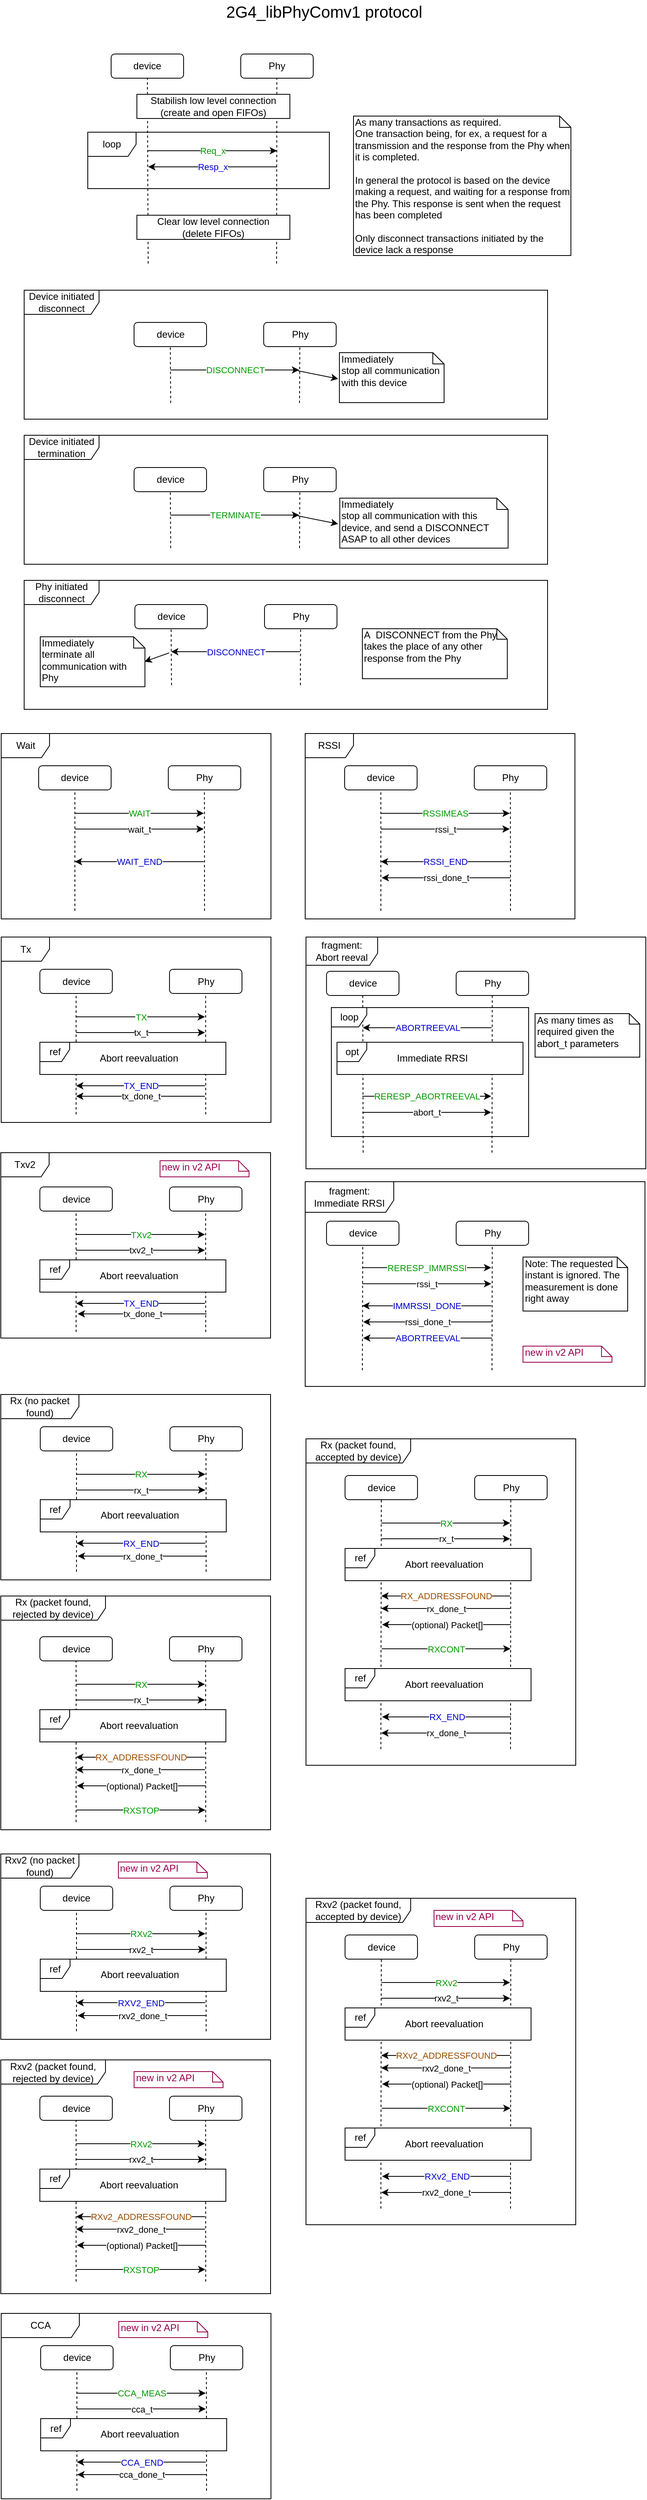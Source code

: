 <mxfile version="20.8.16" type="device"><diagram id="mqJIxq13yJorHDchoY1_" name="Page-1"><mxGraphModel dx="1430" dy="861" grid="1" gridSize="10" guides="1" tooltips="1" connect="1" arrows="1" fold="1" page="1" pageScale="1" pageWidth="850" pageHeight="1100" math="0" shadow="0"><root><mxCell id="0"/><mxCell id="1" parent="0"/><mxCell id="dr4Q5oIslBrHxq2r1_mw-86" value="" style="endArrow=none;dashed=1;html=1;entryX=0.5;entryY=1;entryDx=0;entryDy=0;" parent="1" target="dr4Q5oIslBrHxq2r1_mw-84" edge="1"><mxGeometry width="50" height="50" relative="1" as="geometry"><mxPoint x="114.5" y="1422.5" as="sourcePoint"/><mxPoint x="95.5" y="1392.5" as="targetPoint"/></mxGeometry></mxCell><mxCell id="dr4Q5oIslBrHxq2r1_mw-87" value="" style="endArrow=none;dashed=1;html=1;entryX=0.5;entryY=1;entryDx=0;entryDy=0;" parent="1" edge="1"><mxGeometry width="50" height="50" relative="1" as="geometry"><mxPoint x="275.5" y="1422.5" as="sourcePoint"/><mxPoint x="275.333" y="1272.5" as="targetPoint"/></mxGeometry></mxCell><mxCell id="dr4Q5oIslBrHxq2r1_mw-95" value="" style="rounded=0;whiteSpace=wrap;html=1;fillColor=#FFFFFF;fontColor=#000000;" parent="1" vertex="1"><mxGeometry x="69.5" y="1333" width="231" height="40" as="geometry"/></mxCell><mxCell id="dr4Q5oIslBrHxq2r1_mw-1" value="device" style="rounded=1;whiteSpace=wrap;html=1;" parent="1" vertex="1"><mxGeometry x="158" y="107" width="90" height="30" as="geometry"/></mxCell><mxCell id="dr4Q5oIslBrHxq2r1_mw-2" value="Phy" style="rounded=1;whiteSpace=wrap;html=1;" parent="1" vertex="1"><mxGeometry x="319" y="107" width="90" height="30" as="geometry"/></mxCell><mxCell id="dr4Q5oIslBrHxq2r1_mw-3" value="" style="endArrow=none;dashed=1;html=1;entryX=0.5;entryY=1;entryDx=0;entryDy=0;" parent="1" target="dr4Q5oIslBrHxq2r1_mw-1" edge="1"><mxGeometry width="50" height="50" relative="1" as="geometry"><mxPoint x="204" y="367" as="sourcePoint"/><mxPoint x="184" y="257" as="targetPoint"/></mxGeometry></mxCell><mxCell id="dr4Q5oIslBrHxq2r1_mw-4" value="" style="endArrow=none;dashed=1;html=1;entryX=0.5;entryY=1;entryDx=0;entryDy=0;" parent="1" edge="1"><mxGeometry width="50" height="50" relative="1" as="geometry"><mxPoint x="363.5" y="367" as="sourcePoint"/><mxPoint x="363.833" y="137" as="targetPoint"/></mxGeometry></mxCell><mxCell id="dr4Q5oIslBrHxq2r1_mw-5" value="Stabilish low level connection (create and open FIFOs)" style="rounded=0;whiteSpace=wrap;html=1;" parent="1" vertex="1"><mxGeometry x="190" y="157" width="190" height="30" as="geometry"/></mxCell><mxCell id="dr4Q5oIslBrHxq2r1_mw-6" value="Clear low level connection&lt;br&gt;(delete FIFOs)&lt;br&gt;" style="rounded=0;whiteSpace=wrap;html=1;" parent="1" vertex="1"><mxGeometry x="190" y="307" width="190" height="30" as="geometry"/></mxCell><mxCell id="dr4Q5oIslBrHxq2r1_mw-7" value="loop" style="shape=umlFrame;whiteSpace=wrap;html=1;" parent="1" vertex="1"><mxGeometry x="129" y="204" width="300" height="70" as="geometry"/></mxCell><mxCell id="dr4Q5oIslBrHxq2r1_mw-9" value="Req_x" style="endArrow=classic;html=1;fontColor=#009900;" parent="1" edge="1"><mxGeometry width="50" height="50" relative="1" as="geometry"><mxPoint x="204" y="227" as="sourcePoint"/><mxPoint x="364" y="227" as="targetPoint"/><Array as="points"><mxPoint x="294" y="227"/></Array></mxGeometry></mxCell><mxCell id="dr4Q5oIslBrHxq2r1_mw-10" value="Resp_x" style="endArrow=classic;html=1;fontColor=#0000CC;" parent="1" edge="1"><mxGeometry width="50" height="50" relative="1" as="geometry"><mxPoint x="364" y="247" as="sourcePoint"/><mxPoint x="204" y="247" as="targetPoint"/></mxGeometry></mxCell><mxCell id="dr4Q5oIslBrHxq2r1_mw-11" value="As many transactions as required. &lt;br&gt;One transaction being, for ex, a request for a transmission and the response from the Phy when it is completed.&lt;br&gt;&lt;br&gt;In general the protocol is based on the device making a request, and waiting for a response from the Phy. This response is sent when the request has been completed&lt;br&gt;&lt;br&gt;Only disconnect transactions initiated by the device lack a response&lt;br&gt;" style="shape=note;whiteSpace=wrap;html=1;size=14;verticalAlign=top;align=left;spacingTop=-6;fontColor=#000000;" parent="1" vertex="1"><mxGeometry x="459" y="184" width="270" height="173" as="geometry"/></mxCell><mxCell id="dr4Q5oIslBrHxq2r1_mw-15" value="device" style="rounded=1;whiteSpace=wrap;html=1;" parent="1" vertex="1"><mxGeometry x="448" y="990" width="90" height="30" as="geometry"/></mxCell><mxCell id="dr4Q5oIslBrHxq2r1_mw-16" value="Phy" style="rounded=1;whiteSpace=wrap;html=1;" parent="1" vertex="1"><mxGeometry x="609" y="990" width="90" height="30" as="geometry"/></mxCell><mxCell id="dr4Q5oIslBrHxq2r1_mw-17" value="" style="endArrow=none;dashed=1;html=1;entryX=0.5;entryY=1;entryDx=0;entryDy=0;" parent="1" target="dr4Q5oIslBrHxq2r1_mw-15" edge="1"><mxGeometry width="50" height="50" relative="1" as="geometry"><mxPoint x="493" y="1170" as="sourcePoint"/><mxPoint x="474" y="1140" as="targetPoint"/></mxGeometry></mxCell><mxCell id="dr4Q5oIslBrHxq2r1_mw-18" value="" style="endArrow=none;dashed=1;html=1;entryX=0.5;entryY=1;entryDx=0;entryDy=0;" parent="1" edge="1"><mxGeometry width="50" height="50" relative="1" as="geometry"><mxPoint x="654" y="1170" as="sourcePoint"/><mxPoint x="653.833" y="1020" as="targetPoint"/></mxGeometry></mxCell><mxCell id="dr4Q5oIslBrHxq2r1_mw-22" value="RSSIMEAS" style="endArrow=classic;html=1;fontColor=#009900;" parent="1" edge="1"><mxGeometry width="50" height="50" relative="1" as="geometry"><mxPoint x="493" y="1049" as="sourcePoint"/><mxPoint x="653" y="1049" as="targetPoint"/></mxGeometry></mxCell><mxCell id="dr4Q5oIslBrHxq2r1_mw-23" value="RSSI_END" style="endArrow=classic;html=1;fontColor=#0000CC;" parent="1" edge="1"><mxGeometry width="50" height="50" relative="1" as="geometry"><mxPoint x="653" y="1109" as="sourcePoint"/><mxPoint x="493" y="1109" as="targetPoint"/></mxGeometry></mxCell><mxCell id="dr4Q5oIslBrHxq2r1_mw-24" value="rssi_t" style="endArrow=classic;html=1;fontColor=#000000;" parent="1" edge="1"><mxGeometry width="50" height="50" relative="1" as="geometry"><mxPoint x="493" y="1068.5" as="sourcePoint"/><mxPoint x="653" y="1068.5" as="targetPoint"/></mxGeometry></mxCell><mxCell id="dr4Q5oIslBrHxq2r1_mw-25" value="rssi_done_t" style="endArrow=classic;html=1;fontColor=#000000;" parent="1" edge="1"><mxGeometry width="50" height="50" relative="1" as="geometry"><mxPoint x="654" y="1129" as="sourcePoint"/><mxPoint x="494" y="1129" as="targetPoint"/></mxGeometry></mxCell><mxCell id="dr4Q5oIslBrHxq2r1_mw-27" value="RSSI" style="shape=umlFrame;whiteSpace=wrap;html=1;" parent="1" vertex="1"><mxGeometry x="399" y="950" width="335" height="230" as="geometry"/></mxCell><mxCell id="dr4Q5oIslBrHxq2r1_mw-28" value="device" style="rounded=1;whiteSpace=wrap;html=1;" parent="1" vertex="1"><mxGeometry x="68" y="990" width="90" height="30" as="geometry"/></mxCell><mxCell id="dr4Q5oIslBrHxq2r1_mw-29" value="Phy" style="rounded=1;whiteSpace=wrap;html=1;" parent="1" vertex="1"><mxGeometry x="229" y="990" width="90" height="30" as="geometry"/></mxCell><mxCell id="dr4Q5oIslBrHxq2r1_mw-30" value="" style="endArrow=none;dashed=1;html=1;entryX=0.5;entryY=1;entryDx=0;entryDy=0;" parent="1" target="dr4Q5oIslBrHxq2r1_mw-28" edge="1"><mxGeometry width="50" height="50" relative="1" as="geometry"><mxPoint x="113" y="1170" as="sourcePoint"/><mxPoint x="94" y="1140" as="targetPoint"/></mxGeometry></mxCell><mxCell id="dr4Q5oIslBrHxq2r1_mw-31" value="" style="endArrow=none;dashed=1;html=1;entryX=0.5;entryY=1;entryDx=0;entryDy=0;" parent="1" edge="1"><mxGeometry width="50" height="50" relative="1" as="geometry"><mxPoint x="274" y="1170" as="sourcePoint"/><mxPoint x="273.833" y="1020" as="targetPoint"/></mxGeometry></mxCell><mxCell id="dr4Q5oIslBrHxq2r1_mw-32" value="WAIT" style="endArrow=classic;html=1;fontColor=#009900;" parent="1" edge="1"><mxGeometry width="50" height="50" relative="1" as="geometry"><mxPoint x="113" y="1049" as="sourcePoint"/><mxPoint x="273" y="1049" as="targetPoint"/></mxGeometry></mxCell><mxCell id="dr4Q5oIslBrHxq2r1_mw-33" value="WAIT_END" style="endArrow=classic;html=1;fontColor=#0000CC;" parent="1" edge="1"><mxGeometry width="50" height="50" relative="1" as="geometry"><mxPoint x="273" y="1109" as="sourcePoint"/><mxPoint x="113" y="1109" as="targetPoint"/></mxGeometry></mxCell><mxCell id="dr4Q5oIslBrHxq2r1_mw-34" value="wait_t" style="endArrow=classic;html=1;fontColor=#000000;" parent="1" edge="1"><mxGeometry width="50" height="50" relative="1" as="geometry"><mxPoint x="113" y="1068.5" as="sourcePoint"/><mxPoint x="273" y="1068.5" as="targetPoint"/></mxGeometry></mxCell><mxCell id="dr4Q5oIslBrHxq2r1_mw-36" value="Wait" style="shape=umlFrame;whiteSpace=wrap;html=1;" parent="1" vertex="1"><mxGeometry x="21.5" y="950" width="335" height="230" as="geometry"/></mxCell><mxCell id="dr4Q5oIslBrHxq2r1_mw-37" value="device" style="rounded=1;whiteSpace=wrap;html=1;" parent="1" vertex="1"><mxGeometry x="186.5" y="440" width="90" height="30" as="geometry"/></mxCell><mxCell id="dr4Q5oIslBrHxq2r1_mw-38" value="Phy" style="rounded=1;whiteSpace=wrap;html=1;" parent="1" vertex="1"><mxGeometry x="347.5" y="440" width="90" height="30" as="geometry"/></mxCell><mxCell id="dr4Q5oIslBrHxq2r1_mw-39" value="" style="endArrow=none;dashed=1;html=1;entryX=0.5;entryY=1;entryDx=0;entryDy=0;" parent="1" target="dr4Q5oIslBrHxq2r1_mw-37" edge="1"><mxGeometry width="50" height="50" relative="1" as="geometry"><mxPoint x="232" y="540" as="sourcePoint"/><mxPoint x="212.5" y="590" as="targetPoint"/></mxGeometry></mxCell><mxCell id="dr4Q5oIslBrHxq2r1_mw-40" value="" style="endArrow=none;dashed=1;html=1;entryX=0.5;entryY=1;entryDx=0;entryDy=0;" parent="1" edge="1"><mxGeometry width="50" height="50" relative="1" as="geometry"><mxPoint x="392" y="540" as="sourcePoint"/><mxPoint x="392.333" y="470" as="targetPoint"/></mxGeometry></mxCell><mxCell id="dr4Q5oIslBrHxq2r1_mw-41" value="DISCONNECT" style="endArrow=classic;html=1;fontColor=#009900;" parent="1" edge="1"><mxGeometry width="50" height="50" relative="1" as="geometry"><mxPoint x="231.5" y="499" as="sourcePoint"/><mxPoint x="391.5" y="499" as="targetPoint"/></mxGeometry></mxCell><mxCell id="dr4Q5oIslBrHxq2r1_mw-44" value="Device initiated disconnect" style="shape=umlFrame;whiteSpace=wrap;html=1;width=93;height=30;" parent="1" vertex="1"><mxGeometry x="50" y="400" width="650" height="160" as="geometry"/></mxCell><mxCell id="dr4Q5oIslBrHxq2r1_mw-45" value="Immediately &lt;br&gt;stop all communication with this device" style="shape=note;whiteSpace=wrap;html=1;size=14;verticalAlign=top;align=left;spacingTop=-6;fontColor=#000000;" parent="1" vertex="1"><mxGeometry x="441.5" y="477.5" width="130" height="62" as="geometry"/></mxCell><mxCell id="dr4Q5oIslBrHxq2r1_mw-46" value="" style="endArrow=classic;html=1;fontColor=#000000;" parent="1" edge="1"><mxGeometry width="50" height="50" relative="1" as="geometry"><mxPoint x="390" y="500" as="sourcePoint"/><mxPoint x="440" y="510" as="targetPoint"/></mxGeometry></mxCell><mxCell id="dr4Q5oIslBrHxq2r1_mw-48" value="device" style="rounded=1;whiteSpace=wrap;html=1;" parent="1" vertex="1"><mxGeometry x="187.5" y="790" width="90" height="30" as="geometry"/></mxCell><mxCell id="dr4Q5oIslBrHxq2r1_mw-49" value="Phy" style="rounded=1;whiteSpace=wrap;html=1;" parent="1" vertex="1"><mxGeometry x="348.5" y="790" width="90" height="30" as="geometry"/></mxCell><mxCell id="dr4Q5oIslBrHxq2r1_mw-50" value="" style="endArrow=none;dashed=1;html=1;entryX=0.5;entryY=1;entryDx=0;entryDy=0;" parent="1" target="dr4Q5oIslBrHxq2r1_mw-48" edge="1"><mxGeometry width="50" height="50" relative="1" as="geometry"><mxPoint x="233" y="890" as="sourcePoint"/><mxPoint x="213.5" y="940" as="targetPoint"/></mxGeometry></mxCell><mxCell id="dr4Q5oIslBrHxq2r1_mw-51" value="" style="endArrow=none;dashed=1;html=1;entryX=0.5;entryY=1;entryDx=0;entryDy=0;" parent="1" edge="1"><mxGeometry width="50" height="50" relative="1" as="geometry"><mxPoint x="393" y="890" as="sourcePoint"/><mxPoint x="393.333" y="820" as="targetPoint"/></mxGeometry></mxCell><mxCell id="dr4Q5oIslBrHxq2r1_mw-53" value="Phy initiated disconnect" style="shape=umlFrame;whiteSpace=wrap;html=1;width=93;height=30;" parent="1" vertex="1"><mxGeometry x="50" y="760" width="650" height="160" as="geometry"/></mxCell><mxCell id="dr4Q5oIslBrHxq2r1_mw-54" value="Immediately &lt;br&gt;terminate all communication with Phy" style="shape=note;whiteSpace=wrap;html=1;size=14;verticalAlign=top;align=left;spacingTop=-6;fontColor=#000000;" parent="1" vertex="1"><mxGeometry x="70" y="830" width="130" height="62" as="geometry"/></mxCell><mxCell id="dr4Q5oIslBrHxq2r1_mw-55" value="" style="endArrow=classic;html=1;fontColor=#000000;entryX=0.996;entryY=0.497;entryDx=0;entryDy=0;entryPerimeter=0;" parent="1" target="dr4Q5oIslBrHxq2r1_mw-54" edge="1"><mxGeometry width="50" height="50" relative="1" as="geometry"><mxPoint x="230" y="850" as="sourcePoint"/><mxPoint x="61" y="882.5" as="targetPoint"/></mxGeometry></mxCell><mxCell id="dr4Q5oIslBrHxq2r1_mw-57" value="DISCONNECT" style="endArrow=classic;html=1;fontColor=#0000CC;" parent="1" edge="1"><mxGeometry width="50" height="50" relative="1" as="geometry"><mxPoint x="392.5" y="848.5" as="sourcePoint"/><mxPoint x="232.5" y="848.5" as="targetPoint"/></mxGeometry></mxCell><mxCell id="dr4Q5oIslBrHxq2r1_mw-59" value="A&amp;nbsp; DISCONNECT from the Phy&lt;br&gt;takes the place of any other response from the Phy" style="shape=note;whiteSpace=wrap;html=1;size=13;verticalAlign=top;align=left;spacingTop=-6;fontColor=#000000;" parent="1" vertex="1"><mxGeometry x="470" y="820" width="180" height="62" as="geometry"/></mxCell><mxCell id="dr4Q5oIslBrHxq2r1_mw-60" value="device" style="rounded=1;whiteSpace=wrap;html=1;" parent="1" vertex="1"><mxGeometry x="186.5" y="620" width="90" height="30" as="geometry"/></mxCell><mxCell id="dr4Q5oIslBrHxq2r1_mw-61" value="Phy" style="rounded=1;whiteSpace=wrap;html=1;" parent="1" vertex="1"><mxGeometry x="347.5" y="620" width="90" height="30" as="geometry"/></mxCell><mxCell id="dr4Q5oIslBrHxq2r1_mw-62" value="" style="endArrow=none;dashed=1;html=1;entryX=0.5;entryY=1;entryDx=0;entryDy=0;" parent="1" target="dr4Q5oIslBrHxq2r1_mw-60" edge="1"><mxGeometry width="50" height="50" relative="1" as="geometry"><mxPoint x="232" y="720" as="sourcePoint"/><mxPoint x="212.5" y="770" as="targetPoint"/></mxGeometry></mxCell><mxCell id="dr4Q5oIslBrHxq2r1_mw-63" value="" style="endArrow=none;dashed=1;html=1;entryX=0.5;entryY=1;entryDx=0;entryDy=0;" parent="1" edge="1"><mxGeometry width="50" height="50" relative="1" as="geometry"><mxPoint x="392" y="720" as="sourcePoint"/><mxPoint x="392.333" y="650" as="targetPoint"/></mxGeometry></mxCell><mxCell id="dr4Q5oIslBrHxq2r1_mw-64" value="TERMINATE" style="endArrow=classic;html=1;fontColor=#009900;" parent="1" edge="1"><mxGeometry width="50" height="50" relative="1" as="geometry"><mxPoint x="231.5" y="679" as="sourcePoint"/><mxPoint x="391.5" y="679" as="targetPoint"/></mxGeometry></mxCell><mxCell id="dr4Q5oIslBrHxq2r1_mw-65" value="Device initiated termination" style="shape=umlFrame;whiteSpace=wrap;html=1;width=93;height=30;" parent="1" vertex="1"><mxGeometry x="50" y="580" width="650" height="160" as="geometry"/></mxCell><mxCell id="dr4Q5oIslBrHxq2r1_mw-66" value="Immediately &lt;br&gt;stop all communication with this device, and send a DISCONNECT ASAP to all other devices" style="shape=note;whiteSpace=wrap;html=1;size=14;verticalAlign=top;align=left;spacingTop=-6;fontColor=#000000;" parent="1" vertex="1"><mxGeometry x="442" y="658" width="209" height="62" as="geometry"/></mxCell><mxCell id="dr4Q5oIslBrHxq2r1_mw-67" value="" style="endArrow=classic;html=1;fontColor=#000000;" parent="1" edge="1"><mxGeometry width="50" height="50" relative="1" as="geometry"><mxPoint x="390" y="680" as="sourcePoint"/><mxPoint x="440" y="690" as="targetPoint"/></mxGeometry></mxCell><mxCell id="dr4Q5oIslBrHxq2r1_mw-68" value="device" style="rounded=1;whiteSpace=wrap;html=1;" parent="1" vertex="1"><mxGeometry x="425.5" y="1245" width="90" height="30" as="geometry"/></mxCell><mxCell id="dr4Q5oIslBrHxq2r1_mw-69" value="Phy" style="rounded=1;whiteSpace=wrap;html=1;" parent="1" vertex="1"><mxGeometry x="586.5" y="1245" width="90" height="30" as="geometry"/></mxCell><mxCell id="dr4Q5oIslBrHxq2r1_mw-70" value="" style="endArrow=none;dashed=1;html=1;entryX=0.5;entryY=1;entryDx=0;entryDy=0;" parent="1" target="dr4Q5oIslBrHxq2r1_mw-68" edge="1"><mxGeometry width="50" height="50" relative="1" as="geometry"><mxPoint x="471" y="1470" as="sourcePoint"/><mxPoint x="451.5" y="1395" as="targetPoint"/></mxGeometry></mxCell><mxCell id="dr4Q5oIslBrHxq2r1_mw-71" value="" style="endArrow=none;dashed=1;html=1;entryX=0.5;entryY=1;entryDx=0;entryDy=0;" parent="1" edge="1"><mxGeometry width="50" height="50" relative="1" as="geometry"><mxPoint x="631" y="1470" as="sourcePoint"/><mxPoint x="631.333" y="1275" as="targetPoint"/></mxGeometry></mxCell><mxCell id="dr4Q5oIslBrHxq2r1_mw-75" value="fragment:&lt;br&gt;Abort reeval" style="shape=umlFrame;whiteSpace=wrap;html=1;width=89;height=35;" parent="1" vertex="1"><mxGeometry x="400" y="1202.5" width="422" height="287.5" as="geometry"/></mxCell><mxCell id="dr4Q5oIslBrHxq2r1_mw-76" value="ABORTREEVAL" style="endArrow=classic;html=1;fontColor=#0000CC;" parent="1" edge="1"><mxGeometry width="50" height="50" relative="1" as="geometry"><mxPoint x="630.5" y="1315" as="sourcePoint"/><mxPoint x="470.5" y="1315" as="targetPoint"/></mxGeometry></mxCell><mxCell id="dr4Q5oIslBrHxq2r1_mw-80" value="RERESP_ABORTREEVAL" style="endArrow=classic;html=1;fontColor=#009900;" parent="1" edge="1"><mxGeometry width="50" height="50" relative="1" as="geometry"><mxPoint x="470" y="1400" as="sourcePoint"/><mxPoint x="630" y="1400" as="targetPoint"/></mxGeometry></mxCell><mxCell id="dr4Q5oIslBrHxq2r1_mw-81" value="abort_t" style="endArrow=classic;html=1;fontColor=#000000;" parent="1" edge="1"><mxGeometry width="50" height="50" relative="1" as="geometry"><mxPoint x="470" y="1420" as="sourcePoint"/><mxPoint x="630" y="1420" as="targetPoint"/></mxGeometry></mxCell><mxCell id="dr4Q5oIslBrHxq2r1_mw-84" value="device" style="rounded=1;whiteSpace=wrap;html=1;" parent="1" vertex="1"><mxGeometry x="69.5" y="1242.5" width="90" height="30" as="geometry"/></mxCell><mxCell id="dr4Q5oIslBrHxq2r1_mw-85" value="Phy" style="rounded=1;whiteSpace=wrap;html=1;" parent="1" vertex="1"><mxGeometry x="230.5" y="1242.5" width="90" height="30" as="geometry"/></mxCell><mxCell id="dr4Q5oIslBrHxq2r1_mw-88" value="TX" style="endArrow=classic;html=1;fontColor=#009900;" parent="1" edge="1"><mxGeometry width="50" height="50" relative="1" as="geometry"><mxPoint x="114.5" y="1301.5" as="sourcePoint"/><mxPoint x="274.5" y="1301.5" as="targetPoint"/></mxGeometry></mxCell><mxCell id="dr4Q5oIslBrHxq2r1_mw-89" value="TX_END" style="endArrow=classic;html=1;fontColor=#0000CC;" parent="1" edge="1"><mxGeometry width="50" height="50" relative="1" as="geometry"><mxPoint x="274.5" y="1387.0" as="sourcePoint"/><mxPoint x="114.5" y="1387.0" as="targetPoint"/></mxGeometry></mxCell><mxCell id="dr4Q5oIslBrHxq2r1_mw-90" value="tx_t" style="endArrow=classic;html=1;fontColor=#000000;" parent="1" edge="1"><mxGeometry width="50" height="50" relative="1" as="geometry"><mxPoint x="114.5" y="1321.0" as="sourcePoint"/><mxPoint x="274.5" y="1321.0" as="targetPoint"/></mxGeometry></mxCell><mxCell id="dr4Q5oIslBrHxq2r1_mw-93" value="ref" style="shape=umlFrame;whiteSpace=wrap;html=1;fontColor=#000000;width=37;height=24;fillColor=#FFFFFF;" parent="1" vertex="1"><mxGeometry x="69.5" y="1333" width="231" height="40" as="geometry"/></mxCell><mxCell id="dr4Q5oIslBrHxq2r1_mw-94" value="Abort reevaluation" style="text;html=1;resizable=0;points=[];autosize=1;align=left;verticalAlign=top;spacingTop=-4;fontColor=#000000;" parent="1" vertex="1"><mxGeometry x="142" y="1342.5" width="110" height="20" as="geometry"/></mxCell><mxCell id="dr4Q5oIslBrHxq2r1_mw-96" value="loop" style="shape=umlFrame;whiteSpace=wrap;html=1;fontColor=#000000;width=44;height=24;fillColor=#FFFFFF;" parent="1" vertex="1"><mxGeometry x="431.5" y="1290" width="245" height="160" as="geometry"/></mxCell><mxCell id="dr4Q5oIslBrHxq2r1_mw-97" value="As many times as required given the abort_t parameters" style="shape=note;whiteSpace=wrap;html=1;size=13;verticalAlign=top;align=left;spacingTop=-6;fontColor=#000000;" parent="1" vertex="1"><mxGeometry x="684.5" y="1297.5" width="130" height="54" as="geometry"/></mxCell><mxCell id="dr4Q5oIslBrHxq2r1_mw-99" value="" style="endArrow=none;dashed=1;html=1;entryX=0.5;entryY=1;entryDx=0;entryDy=0;" parent="1" target="dr4Q5oIslBrHxq2r1_mw-102" edge="1"><mxGeometry width="50" height="50" relative="1" as="geometry"><mxPoint x="115" y="1990" as="sourcePoint"/><mxPoint x="96" y="1960" as="targetPoint"/></mxGeometry></mxCell><mxCell id="dr4Q5oIslBrHxq2r1_mw-100" value="" style="endArrow=none;dashed=1;html=1;entryX=0.5;entryY=1;entryDx=0;entryDy=0;" parent="1" edge="1"><mxGeometry width="50" height="50" relative="1" as="geometry"><mxPoint x="276" y="1990" as="sourcePoint"/><mxPoint x="275.833" y="1840" as="targetPoint"/></mxGeometry></mxCell><mxCell id="dr4Q5oIslBrHxq2r1_mw-101" value="" style="rounded=0;whiteSpace=wrap;html=1;fillColor=#FFFFFF;fontColor=#000000;" parent="1" vertex="1"><mxGeometry x="70" y="1900.5" width="231" height="40" as="geometry"/></mxCell><mxCell id="dr4Q5oIslBrHxq2r1_mw-102" value="device" style="rounded=1;whiteSpace=wrap;html=1;" parent="1" vertex="1"><mxGeometry x="70" y="1810" width="90" height="30" as="geometry"/></mxCell><mxCell id="dr4Q5oIslBrHxq2r1_mw-103" value="Phy" style="rounded=1;whiteSpace=wrap;html=1;" parent="1" vertex="1"><mxGeometry x="231" y="1810" width="90" height="30" as="geometry"/></mxCell><mxCell id="dr4Q5oIslBrHxq2r1_mw-104" value="RX" style="endArrow=classic;html=1;fontColor=#009900;" parent="1" edge="1"><mxGeometry width="50" height="50" relative="1" as="geometry"><mxPoint x="115" y="1869" as="sourcePoint"/><mxPoint x="275" y="1869" as="targetPoint"/></mxGeometry></mxCell><mxCell id="dr4Q5oIslBrHxq2r1_mw-105" value="RX_END" style="endArrow=classic;html=1;fontColor=#0000CC;" parent="1" edge="1"><mxGeometry width="50" height="50" relative="1" as="geometry"><mxPoint x="275" y="1954.5" as="sourcePoint"/><mxPoint x="115" y="1954.5" as="targetPoint"/></mxGeometry></mxCell><mxCell id="dr4Q5oIslBrHxq2r1_mw-106" value="rx_t" style="endArrow=classic;html=1;fontColor=#000000;" parent="1" edge="1"><mxGeometry width="50" height="50" relative="1" as="geometry"><mxPoint x="115" y="1888.5" as="sourcePoint"/><mxPoint x="275" y="1888.5" as="targetPoint"/></mxGeometry></mxCell><mxCell id="dr4Q5oIslBrHxq2r1_mw-107" value="ref" style="shape=umlFrame;whiteSpace=wrap;html=1;fontColor=#000000;width=37;height=24;fillColor=#FFFFFF;" parent="1" vertex="1"><mxGeometry x="70" y="1900.5" width="231" height="40" as="geometry"/></mxCell><mxCell id="dr4Q5oIslBrHxq2r1_mw-108" value="Abort reevaluation" style="text;html=1;resizable=0;points=[];autosize=1;align=left;verticalAlign=top;spacingTop=-4;fontColor=#000000;" parent="1" vertex="1"><mxGeometry x="142.5" y="1910" width="110" height="20" as="geometry"/></mxCell><mxCell id="dr4Q5oIslBrHxq2r1_mw-112" value="Tx" style="shape=umlFrame;whiteSpace=wrap;html=1;" parent="1" vertex="1"><mxGeometry x="21.5" y="1202.5" width="335" height="230" as="geometry"/></mxCell><mxCell id="dr4Q5oIslBrHxq2r1_mw-113" value="" style="endArrow=none;dashed=1;html=1;entryX=0.5;entryY=1;entryDx=0;entryDy=0;" parent="1" target="dr4Q5oIslBrHxq2r1_mw-116" edge="1"><mxGeometry width="50" height="50" relative="1" as="geometry"><mxPoint x="114.5" y="2300.5" as="sourcePoint"/><mxPoint x="95.5" y="2220.5" as="targetPoint"/></mxGeometry></mxCell><mxCell id="dr4Q5oIslBrHxq2r1_mw-114" value="" style="endArrow=none;dashed=1;html=1;entryX=0.5;entryY=1;entryDx=0;entryDy=0;" parent="1" edge="1"><mxGeometry width="50" height="50" relative="1" as="geometry"><mxPoint x="275.5" y="2300.5" as="sourcePoint"/><mxPoint x="275.333" y="2100.5" as="targetPoint"/></mxGeometry></mxCell><mxCell id="dr4Q5oIslBrHxq2r1_mw-115" value="" style="rounded=0;whiteSpace=wrap;html=1;fillColor=#FFFFFF;fontColor=#000000;" parent="1" vertex="1"><mxGeometry x="69.5" y="2161" width="231" height="40" as="geometry"/></mxCell><mxCell id="dr4Q5oIslBrHxq2r1_mw-116" value="device" style="rounded=1;whiteSpace=wrap;html=1;" parent="1" vertex="1"><mxGeometry x="69.5" y="2070.5" width="90" height="30" as="geometry"/></mxCell><mxCell id="dr4Q5oIslBrHxq2r1_mw-117" value="Phy" style="rounded=1;whiteSpace=wrap;html=1;" parent="1" vertex="1"><mxGeometry x="230.5" y="2070.5" width="90" height="30" as="geometry"/></mxCell><mxCell id="dr4Q5oIslBrHxq2r1_mw-118" value="RX" style="endArrow=classic;html=1;fontColor=#009900;" parent="1" edge="1"><mxGeometry width="50" height="50" relative="1" as="geometry"><mxPoint x="114.5" y="2129.5" as="sourcePoint"/><mxPoint x="274.5" y="2129.5" as="targetPoint"/></mxGeometry></mxCell><mxCell id="dr4Q5oIslBrHxq2r1_mw-119" value="RX_ADDRESSFOUND" style="endArrow=classic;html=1;fontColor=#994C00;" parent="1" edge="1"><mxGeometry width="50" height="50" relative="1" as="geometry"><mxPoint x="274.5" y="2220" as="sourcePoint"/><mxPoint x="114.5" y="2220" as="targetPoint"/></mxGeometry></mxCell><mxCell id="dr4Q5oIslBrHxq2r1_mw-120" value="rx_t" style="endArrow=classic;html=1;fontColor=#000000;" parent="1" edge="1"><mxGeometry width="50" height="50" relative="1" as="geometry"><mxPoint x="114.5" y="2149" as="sourcePoint"/><mxPoint x="274.5" y="2149" as="targetPoint"/></mxGeometry></mxCell><mxCell id="dr4Q5oIslBrHxq2r1_mw-121" value="ref" style="shape=umlFrame;whiteSpace=wrap;html=1;fontColor=#000000;width=37;height=24;fillColor=#FFFFFF;" parent="1" vertex="1"><mxGeometry x="69.5" y="2161" width="231" height="40" as="geometry"/></mxCell><mxCell id="dr4Q5oIslBrHxq2r1_mw-122" value="Abort reevaluation" style="text;html=1;resizable=0;points=[];autosize=1;align=left;verticalAlign=top;spacingTop=-4;fontColor=#000000;" parent="1" vertex="1"><mxGeometry x="142" y="2170.5" width="110" height="20" as="geometry"/></mxCell><mxCell id="dr4Q5oIslBrHxq2r1_mw-123" value="Rx (no packet found)" style="shape=umlFrame;whiteSpace=wrap;html=1;width=97;height=30;" parent="1" vertex="1"><mxGeometry x="21" y="1770" width="335" height="230" as="geometry"/></mxCell><mxCell id="dr4Q5oIslBrHxq2r1_mw-127" value="rx_done_t" style="endArrow=classic;html=1;fontColor=#000000;" parent="1" edge="1"><mxGeometry width="50" height="50" relative="1" as="geometry"><mxPoint x="274.5" y="2235.5" as="sourcePoint"/><mxPoint x="114.5" y="2235.5" as="targetPoint"/></mxGeometry></mxCell><mxCell id="dr4Q5oIslBrHxq2r1_mw-130" value="(optional) Packet[]" style="endArrow=classic;html=1;fontColor=#000000;" parent="1" edge="1"><mxGeometry width="50" height="50" relative="1" as="geometry"><mxPoint x="275.5" y="2255.5" as="sourcePoint"/><mxPoint x="115.5" y="2255.5" as="targetPoint"/></mxGeometry></mxCell><mxCell id="dr4Q5oIslBrHxq2r1_mw-131" value="RXSTOP" style="endArrow=classic;html=1;fontColor=#009900;" parent="1" edge="1"><mxGeometry width="50" height="50" relative="1" as="geometry"><mxPoint x="115.0" y="2285.5" as="sourcePoint"/><mxPoint x="275.0" y="2285.5" as="targetPoint"/></mxGeometry></mxCell><mxCell id="dr4Q5oIslBrHxq2r1_mw-132" value="Rx (packet found, rejected by device)" style="shape=umlFrame;whiteSpace=wrap;html=1;width=130;height=30;" parent="1" vertex="1"><mxGeometry x="21" y="2020" width="335" height="290" as="geometry"/></mxCell><mxCell id="dr4Q5oIslBrHxq2r1_mw-133" value="" style="endArrow=none;dashed=1;html=1;entryX=0.5;entryY=1;entryDx=0;entryDy=0;" parent="1" target="dr4Q5oIslBrHxq2r1_mw-136" edge="1"><mxGeometry width="50" height="50" relative="1" as="geometry"><mxPoint x="493" y="2210" as="sourcePoint"/><mxPoint x="474.5" y="2020.5" as="targetPoint"/></mxGeometry></mxCell><mxCell id="dr4Q5oIslBrHxq2r1_mw-134" value="" style="endArrow=none;dashed=1;html=1;entryX=0.5;entryY=1;entryDx=0;entryDy=0;" parent="1" edge="1"><mxGeometry width="50" height="50" relative="1" as="geometry"><mxPoint x="654" y="2210" as="sourcePoint"/><mxPoint x="654.333" y="1900.5" as="targetPoint"/></mxGeometry></mxCell><mxCell id="dr4Q5oIslBrHxq2r1_mw-135" value="" style="rounded=0;whiteSpace=wrap;html=1;fillColor=#FFFFFF;fontColor=#000000;" parent="1" vertex="1"><mxGeometry x="448.5" y="1961" width="231" height="40" as="geometry"/></mxCell><mxCell id="dr4Q5oIslBrHxq2r1_mw-136" value="device" style="rounded=1;whiteSpace=wrap;html=1;" parent="1" vertex="1"><mxGeometry x="448.5" y="1870.5" width="90" height="30" as="geometry"/></mxCell><mxCell id="dr4Q5oIslBrHxq2r1_mw-137" value="Phy" style="rounded=1;whiteSpace=wrap;html=1;" parent="1" vertex="1"><mxGeometry x="609.5" y="1870.5" width="90" height="30" as="geometry"/></mxCell><mxCell id="dr4Q5oIslBrHxq2r1_mw-138" value="RX" style="endArrow=classic;html=1;fontColor=#009900;" parent="1" edge="1"><mxGeometry width="50" height="50" relative="1" as="geometry"><mxPoint x="493.5" y="1929.5" as="sourcePoint"/><mxPoint x="653.5" y="1929.5" as="targetPoint"/></mxGeometry></mxCell><mxCell id="dr4Q5oIslBrHxq2r1_mw-139" value="RX_ADDRESSFOUND" style="endArrow=classic;html=1;fontColor=#994C00;" parent="1" edge="1"><mxGeometry width="50" height="50" relative="1" as="geometry"><mxPoint x="653.5" y="2020" as="sourcePoint"/><mxPoint x="493.5" y="2020" as="targetPoint"/></mxGeometry></mxCell><mxCell id="dr4Q5oIslBrHxq2r1_mw-140" value="rx_t" style="endArrow=classic;html=1;fontColor=#000000;" parent="1" edge="1"><mxGeometry width="50" height="50" relative="1" as="geometry"><mxPoint x="493.5" y="1949" as="sourcePoint"/><mxPoint x="653.5" y="1949" as="targetPoint"/></mxGeometry></mxCell><mxCell id="dr4Q5oIslBrHxq2r1_mw-141" value="ref" style="shape=umlFrame;whiteSpace=wrap;html=1;fontColor=#000000;width=37;height=24;fillColor=#FFFFFF;" parent="1" vertex="1"><mxGeometry x="448.5" y="1961" width="231" height="40" as="geometry"/></mxCell><mxCell id="dr4Q5oIslBrHxq2r1_mw-142" value="Abort reevaluation" style="text;html=1;resizable=0;points=[];autosize=1;align=left;verticalAlign=top;spacingTop=-4;fontColor=#000000;" parent="1" vertex="1"><mxGeometry x="521" y="1970.5" width="110" height="20" as="geometry"/></mxCell><mxCell id="dr4Q5oIslBrHxq2r1_mw-143" value="rx_done_t" style="endArrow=classic;html=1;fontColor=#000000;" parent="1" edge="1"><mxGeometry width="50" height="50" relative="1" as="geometry"><mxPoint x="653.5" y="2035.5" as="sourcePoint"/><mxPoint x="493.5" y="2035.5" as="targetPoint"/></mxGeometry></mxCell><mxCell id="dr4Q5oIslBrHxq2r1_mw-144" value="(optional) Packet[]" style="endArrow=classic;html=1;fontColor=#000000;" parent="1" edge="1"><mxGeometry width="50" height="50" relative="1" as="geometry"><mxPoint x="654.5" y="2055.5" as="sourcePoint"/><mxPoint x="494.5" y="2055.5" as="targetPoint"/></mxGeometry></mxCell><mxCell id="dr4Q5oIslBrHxq2r1_mw-145" value="RXCONT" style="endArrow=classic;html=1;fontColor=#009900;" parent="1" edge="1"><mxGeometry width="50" height="50" relative="1" as="geometry"><mxPoint x="494.0" y="2085.5" as="sourcePoint"/><mxPoint x="654.0" y="2085.5" as="targetPoint"/></mxGeometry></mxCell><mxCell id="dr4Q5oIslBrHxq2r1_mw-146" value="Rx (packet found, accepted by device)" style="shape=umlFrame;whiteSpace=wrap;html=1;width=130;height=30;" parent="1" vertex="1"><mxGeometry x="400" y="1825" width="335" height="405" as="geometry"/></mxCell><mxCell id="dr4Q5oIslBrHxq2r1_mw-147" value="" style="rounded=0;whiteSpace=wrap;html=1;fillColor=#FFFFFF;fontColor=#000000;" parent="1" vertex="1"><mxGeometry x="448.5" y="2110" width="231" height="40" as="geometry"/></mxCell><mxCell id="dr4Q5oIslBrHxq2r1_mw-148" value="ref" style="shape=umlFrame;whiteSpace=wrap;html=1;fontColor=#000000;width=37;height=24;fillColor=#FFFFFF;" parent="1" vertex="1"><mxGeometry x="448.5" y="2110" width="231" height="40" as="geometry"/></mxCell><mxCell id="dr4Q5oIslBrHxq2r1_mw-149" value="Abort reevaluation" style="text;html=1;resizable=0;points=[];autosize=1;align=left;verticalAlign=top;spacingTop=-4;fontColor=#000000;" parent="1" vertex="1"><mxGeometry x="521" y="2119.5" width="110" height="20" as="geometry"/></mxCell><mxCell id="dr4Q5oIslBrHxq2r1_mw-151" value="RX_END" style="endArrow=classic;html=1;fontColor=#0000CC;" parent="1" edge="1"><mxGeometry width="50" height="50" relative="1" as="geometry"><mxPoint x="654.5" y="2170" as="sourcePoint"/><mxPoint x="494.5" y="2170" as="targetPoint"/></mxGeometry></mxCell><mxCell id="dr4Q5oIslBrHxq2r1_mw-152" value="rx_done_t" style="endArrow=classic;html=1;fontColor=#000000;" parent="1" edge="1"><mxGeometry width="50" height="50" relative="1" as="geometry"><mxPoint x="653.5" y="2190" as="sourcePoint"/><mxPoint x="493.5" y="2190" as="targetPoint"/></mxGeometry></mxCell><mxCell id="dr4Q5oIslBrHxq2r1_mw-153" value="2G4_libPhyComv1 protocol" style="text;html=1;resizable=0;points=[];autosize=1;align=left;verticalAlign=top;spacingTop=-4;fontColor=#000000;fontSize=20;" parent="1" vertex="1"><mxGeometry x="299" y="40" width="160" height="20" as="geometry"/></mxCell><mxCell id="mFicTEZY3xEFJzQSboa6-13" value="" style="endArrow=none;dashed=1;html=1;entryX=0.5;entryY=1;entryDx=0;entryDy=0;" edge="1" target="mFicTEZY3xEFJzQSboa6-16" parent="1"><mxGeometry width="50" height="50" relative="1" as="geometry"><mxPoint x="114.5" y="1692.5" as="sourcePoint"/><mxPoint x="95.5" y="1662.5" as="targetPoint"/></mxGeometry></mxCell><mxCell id="mFicTEZY3xEFJzQSboa6-14" value="" style="endArrow=none;dashed=1;html=1;entryX=0.5;entryY=1;entryDx=0;entryDy=0;" edge="1" parent="1"><mxGeometry width="50" height="50" relative="1" as="geometry"><mxPoint x="275.5" y="1692.5" as="sourcePoint"/><mxPoint x="275.333" y="1542.5" as="targetPoint"/></mxGeometry></mxCell><mxCell id="mFicTEZY3xEFJzQSboa6-15" value="" style="rounded=0;whiteSpace=wrap;html=1;fillColor=#FFFFFF;fontColor=#000000;" vertex="1" parent="1"><mxGeometry x="69.5" y="1603" width="231" height="40" as="geometry"/></mxCell><mxCell id="mFicTEZY3xEFJzQSboa6-16" value="device" style="rounded=1;whiteSpace=wrap;html=1;" vertex="1" parent="1"><mxGeometry x="69.5" y="1512.5" width="90" height="30" as="geometry"/></mxCell><mxCell id="mFicTEZY3xEFJzQSboa6-17" value="Phy" style="rounded=1;whiteSpace=wrap;html=1;" vertex="1" parent="1"><mxGeometry x="230.5" y="1512.5" width="90" height="30" as="geometry"/></mxCell><mxCell id="mFicTEZY3xEFJzQSboa6-18" value="TXv2" style="endArrow=classic;html=1;fontColor=#009900;" edge="1" parent="1"><mxGeometry width="50" height="50" relative="1" as="geometry"><mxPoint x="114.5" y="1571.5" as="sourcePoint"/><mxPoint x="274.5" y="1571.5" as="targetPoint"/></mxGeometry></mxCell><mxCell id="mFicTEZY3xEFJzQSboa6-19" value="TX_END" style="endArrow=classic;html=1;fontColor=#0000CC;" edge="1" parent="1"><mxGeometry width="50" height="50" relative="1" as="geometry"><mxPoint x="274.5" y="1657" as="sourcePoint"/><mxPoint x="114.5" y="1657" as="targetPoint"/></mxGeometry></mxCell><mxCell id="mFicTEZY3xEFJzQSboa6-20" value="txv2_t" style="endArrow=classic;html=1;fontColor=#000000;" edge="1" parent="1"><mxGeometry width="50" height="50" relative="1" as="geometry"><mxPoint x="114.5" y="1591" as="sourcePoint"/><mxPoint x="274.5" y="1591" as="targetPoint"/></mxGeometry></mxCell><mxCell id="mFicTEZY3xEFJzQSboa6-21" value="ref" style="shape=umlFrame;whiteSpace=wrap;html=1;fontColor=#000000;width=37;height=24;fillColor=#FFFFFF;" vertex="1" parent="1"><mxGeometry x="69.5" y="1603" width="231" height="40" as="geometry"/></mxCell><mxCell id="mFicTEZY3xEFJzQSboa6-22" value="Abort reevaluation" style="text;html=1;resizable=0;points=[];autosize=1;align=left;verticalAlign=top;spacingTop=-4;fontColor=#000000;" vertex="1" parent="1"><mxGeometry x="142" y="1612.5" width="110" height="20" as="geometry"/></mxCell><mxCell id="mFicTEZY3xEFJzQSboa6-23" value="Txv2" style="shape=umlFrame;whiteSpace=wrap;html=1;" vertex="1" parent="1"><mxGeometry x="21" y="1470" width="335" height="230" as="geometry"/></mxCell><mxCell id="mFicTEZY3xEFJzQSboa6-24" value="tx_done_t" style="endArrow=classic;html=1;fontColor=#000000;" edge="1" parent="1"><mxGeometry width="50" height="50" relative="1" as="geometry"><mxPoint x="274.5" y="1400.0" as="sourcePoint"/><mxPoint x="114.5" y="1400.0" as="targetPoint"/></mxGeometry></mxCell><mxCell id="mFicTEZY3xEFJzQSboa6-25" value="tx_done_t" style="endArrow=classic;html=1;fontColor=#000000;" edge="1" parent="1"><mxGeometry width="50" height="50" relative="1" as="geometry"><mxPoint x="276.5" y="1670" as="sourcePoint"/><mxPoint x="116.5" y="1670" as="targetPoint"/></mxGeometry></mxCell><mxCell id="mFicTEZY3xEFJzQSboa6-36" value="" style="rounded=0;whiteSpace=wrap;html=1;fillColor=#FFFFFF;fontColor=#000000;" vertex="1" parent="1"><mxGeometry x="438.5" y="1333" width="231" height="40" as="geometry"/></mxCell><mxCell id="mFicTEZY3xEFJzQSboa6-37" value="opt" style="shape=umlFrame;whiteSpace=wrap;html=1;fontColor=#000000;width=37;height=24;fillColor=#FFFFFF;" vertex="1" parent="1"><mxGeometry x="438.5" y="1333" width="231" height="40" as="geometry"/></mxCell><mxCell id="mFicTEZY3xEFJzQSboa6-38" value="Immediate RRSI" style="text;html=1;resizable=0;points=[];autosize=1;align=left;verticalAlign=top;spacingTop=-4;fontColor=#000000;" vertex="1" parent="1"><mxGeometry x="511" y="1342.5" width="110" height="20" as="geometry"/></mxCell><mxCell id="mFicTEZY3xEFJzQSboa6-40" value="device" style="rounded=1;whiteSpace=wrap;html=1;" vertex="1" parent="1"><mxGeometry x="425.5" y="1555" width="90" height="30" as="geometry"/></mxCell><mxCell id="mFicTEZY3xEFJzQSboa6-41" value="Phy" style="rounded=1;whiteSpace=wrap;html=1;" vertex="1" parent="1"><mxGeometry x="586.5" y="1555" width="90" height="30" as="geometry"/></mxCell><mxCell id="mFicTEZY3xEFJzQSboa6-42" value="" style="endArrow=none;dashed=1;html=1;entryX=0.5;entryY=1;entryDx=0;entryDy=0;" edge="1" target="mFicTEZY3xEFJzQSboa6-40" parent="1"><mxGeometry width="50" height="50" relative="1" as="geometry"><mxPoint x="470" y="1740" as="sourcePoint"/><mxPoint x="451.5" y="1705" as="targetPoint"/></mxGeometry></mxCell><mxCell id="mFicTEZY3xEFJzQSboa6-43" value="" style="endArrow=none;dashed=1;html=1;entryX=0.5;entryY=1;entryDx=0;entryDy=0;" edge="1" parent="1"><mxGeometry width="50" height="50" relative="1" as="geometry"><mxPoint x="631" y="1740" as="sourcePoint"/><mxPoint x="631.333" y="1585" as="targetPoint"/></mxGeometry></mxCell><mxCell id="mFicTEZY3xEFJzQSboa6-44" value="fragment:&lt;br&gt;Immediate RRSI" style="shape=umlFrame;whiteSpace=wrap;html=1;width=110;height=38;" vertex="1" parent="1"><mxGeometry x="399" y="1506" width="422" height="254" as="geometry"/></mxCell><mxCell id="mFicTEZY3xEFJzQSboa6-45" value="ABORTREEVAL" style="endArrow=classic;html=1;fontColor=#0000CC;" edge="1" parent="1"><mxGeometry width="50" height="50" relative="1" as="geometry"><mxPoint x="631" y="1700" as="sourcePoint"/><mxPoint x="471" y="1700" as="targetPoint"/></mxGeometry></mxCell><mxCell id="mFicTEZY3xEFJzQSboa6-46" value="RERESP_IMMRSSI" style="endArrow=classic;html=1;fontColor=#009900;" edge="1" parent="1"><mxGeometry width="50" height="50" relative="1" as="geometry"><mxPoint x="470" y="1612.66" as="sourcePoint"/><mxPoint x="630" y="1612.66" as="targetPoint"/></mxGeometry></mxCell><mxCell id="mFicTEZY3xEFJzQSboa6-47" value="rssi_t" style="endArrow=classic;html=1;fontColor=#000000;" edge="1" parent="1"><mxGeometry width="50" height="50" relative="1" as="geometry"><mxPoint x="470" y="1632.66" as="sourcePoint"/><mxPoint x="630" y="1632.66" as="targetPoint"/></mxGeometry></mxCell><mxCell id="mFicTEZY3xEFJzQSboa6-54" value="IMMRSSI_DONE" style="endArrow=classic;html=1;fontColor=#0000CC;" edge="1" parent="1"><mxGeometry width="50" height="50" relative="1" as="geometry"><mxPoint x="630" y="1660" as="sourcePoint"/><mxPoint x="470" y="1660" as="targetPoint"/><mxPoint as="offset"/></mxGeometry></mxCell><mxCell id="mFicTEZY3xEFJzQSboa6-55" value="rssi_done_t" style="endArrow=classic;html=1;fontColor=#000000;" edge="1" parent="1"><mxGeometry width="50" height="50" relative="1" as="geometry"><mxPoint x="631" y="1680" as="sourcePoint"/><mxPoint x="471.0" y="1680" as="targetPoint"/></mxGeometry></mxCell><mxCell id="mFicTEZY3xEFJzQSboa6-56" value="Note: The requested instant is ignored. The measurement is done right away" style="shape=note;whiteSpace=wrap;html=1;size=13;verticalAlign=top;align=left;spacingTop=-6;fontColor=#000000;" vertex="1" parent="1"><mxGeometry x="669.5" y="1599.5" width="130" height="67" as="geometry"/></mxCell><mxCell id="mFicTEZY3xEFJzQSboa6-58" value="new in v2 API" style="shape=note;whiteSpace=wrap;html=1;size=13;verticalAlign=top;align=left;spacingTop=-6;fontColor=#99004D;strokeColor=#99004D;" vertex="1" parent="1"><mxGeometry x="669.5" y="1710" width="110.5" height="20" as="geometry"/></mxCell><mxCell id="mFicTEZY3xEFJzQSboa6-59" value="new in v2 API" style="shape=note;whiteSpace=wrap;html=1;size=13;verticalAlign=top;align=left;spacingTop=-6;fontColor=#99004D;strokeColor=#99004D;" vertex="1" parent="1"><mxGeometry x="218.75" y="1480" width="110.5" height="20" as="geometry"/></mxCell><mxCell id="mFicTEZY3xEFJzQSboa6-60" value="" style="endArrow=none;dashed=1;html=1;entryX=0.5;entryY=1;entryDx=0;entryDy=0;" edge="1" target="mFicTEZY3xEFJzQSboa6-63" parent="1"><mxGeometry width="50" height="50" relative="1" as="geometry"><mxPoint x="115" y="2560" as="sourcePoint"/><mxPoint x="96" y="2530" as="targetPoint"/></mxGeometry></mxCell><mxCell id="mFicTEZY3xEFJzQSboa6-61" value="" style="endArrow=none;dashed=1;html=1;entryX=0.5;entryY=1;entryDx=0;entryDy=0;" edge="1" parent="1"><mxGeometry width="50" height="50" relative="1" as="geometry"><mxPoint x="276" y="2560" as="sourcePoint"/><mxPoint x="275.833" y="2410" as="targetPoint"/></mxGeometry></mxCell><mxCell id="mFicTEZY3xEFJzQSboa6-62" value="" style="rounded=0;whiteSpace=wrap;html=1;fillColor=#FFFFFF;fontColor=#000000;" vertex="1" parent="1"><mxGeometry x="70" y="2470.5" width="231" height="40" as="geometry"/></mxCell><mxCell id="mFicTEZY3xEFJzQSboa6-63" value="device" style="rounded=1;whiteSpace=wrap;html=1;" vertex="1" parent="1"><mxGeometry x="70" y="2380" width="90" height="30" as="geometry"/></mxCell><mxCell id="mFicTEZY3xEFJzQSboa6-64" value="Phy" style="rounded=1;whiteSpace=wrap;html=1;" vertex="1" parent="1"><mxGeometry x="231" y="2380" width="90" height="30" as="geometry"/></mxCell><mxCell id="mFicTEZY3xEFJzQSboa6-65" value="RXv2" style="endArrow=classic;html=1;fontColor=#009900;" edge="1" parent="1"><mxGeometry width="50" height="50" relative="1" as="geometry"><mxPoint x="115" y="2439" as="sourcePoint"/><mxPoint x="275" y="2439" as="targetPoint"/></mxGeometry></mxCell><mxCell id="mFicTEZY3xEFJzQSboa6-66" value="RXV2_END" style="endArrow=classic;html=1;fontColor=#0000CC;" edge="1" parent="1"><mxGeometry width="50" height="50" relative="1" as="geometry"><mxPoint x="275" y="2524.5" as="sourcePoint"/><mxPoint x="115" y="2524.5" as="targetPoint"/></mxGeometry></mxCell><mxCell id="mFicTEZY3xEFJzQSboa6-67" value="rxv2_t" style="endArrow=classic;html=1;fontColor=#000000;" edge="1" parent="1"><mxGeometry width="50" height="50" relative="1" as="geometry"><mxPoint x="115" y="2458.5" as="sourcePoint"/><mxPoint x="275" y="2458.5" as="targetPoint"/></mxGeometry></mxCell><mxCell id="mFicTEZY3xEFJzQSboa6-68" value="ref" style="shape=umlFrame;whiteSpace=wrap;html=1;fontColor=#000000;width=37;height=24;fillColor=#FFFFFF;" vertex="1" parent="1"><mxGeometry x="70" y="2470.5" width="231" height="40" as="geometry"/></mxCell><mxCell id="mFicTEZY3xEFJzQSboa6-69" value="Abort reevaluation" style="text;html=1;resizable=0;points=[];autosize=1;align=left;verticalAlign=top;spacingTop=-4;fontColor=#000000;" vertex="1" parent="1"><mxGeometry x="142.5" y="2480" width="110" height="20" as="geometry"/></mxCell><mxCell id="mFicTEZY3xEFJzQSboa6-70" value="" style="endArrow=none;dashed=1;html=1;entryX=0.5;entryY=1;entryDx=0;entryDy=0;" edge="1" target="mFicTEZY3xEFJzQSboa6-73" parent="1"><mxGeometry width="50" height="50" relative="1" as="geometry"><mxPoint x="114.5" y="2870.5" as="sourcePoint"/><mxPoint x="95.5" y="2790.5" as="targetPoint"/></mxGeometry></mxCell><mxCell id="mFicTEZY3xEFJzQSboa6-71" value="" style="endArrow=none;dashed=1;html=1;entryX=0.5;entryY=1;entryDx=0;entryDy=0;" edge="1" parent="1"><mxGeometry width="50" height="50" relative="1" as="geometry"><mxPoint x="275.5" y="2870.5" as="sourcePoint"/><mxPoint x="275.333" y="2670.5" as="targetPoint"/></mxGeometry></mxCell><mxCell id="mFicTEZY3xEFJzQSboa6-72" value="" style="rounded=0;whiteSpace=wrap;html=1;fillColor=#FFFFFF;fontColor=#000000;" vertex="1" parent="1"><mxGeometry x="69.5" y="2731" width="231" height="40" as="geometry"/></mxCell><mxCell id="mFicTEZY3xEFJzQSboa6-73" value="device" style="rounded=1;whiteSpace=wrap;html=1;" vertex="1" parent="1"><mxGeometry x="69.5" y="2640.5" width="90" height="30" as="geometry"/></mxCell><mxCell id="mFicTEZY3xEFJzQSboa6-74" value="Phy" style="rounded=1;whiteSpace=wrap;html=1;" vertex="1" parent="1"><mxGeometry x="230.5" y="2640.5" width="90" height="30" as="geometry"/></mxCell><mxCell id="mFicTEZY3xEFJzQSboa6-75" value="RXv2" style="endArrow=classic;html=1;fontColor=#009900;" edge="1" parent="1"><mxGeometry width="50" height="50" relative="1" as="geometry"><mxPoint x="114.5" y="2699.5" as="sourcePoint"/><mxPoint x="274.5" y="2699.5" as="targetPoint"/></mxGeometry></mxCell><mxCell id="mFicTEZY3xEFJzQSboa6-76" value="RXv2_ADDRESSFOUND" style="endArrow=classic;html=1;fontColor=#994C00;" edge="1" parent="1"><mxGeometry width="50" height="50" relative="1" as="geometry"><mxPoint x="274.5" y="2790" as="sourcePoint"/><mxPoint x="114.5" y="2790" as="targetPoint"/></mxGeometry></mxCell><mxCell id="mFicTEZY3xEFJzQSboa6-77" value="rxv2_t" style="endArrow=classic;html=1;fontColor=#000000;" edge="1" parent="1"><mxGeometry width="50" height="50" relative="1" as="geometry"><mxPoint x="114.5" y="2719" as="sourcePoint"/><mxPoint x="274.5" y="2719" as="targetPoint"/></mxGeometry></mxCell><mxCell id="mFicTEZY3xEFJzQSboa6-78" value="ref" style="shape=umlFrame;whiteSpace=wrap;html=1;fontColor=#000000;width=37;height=24;fillColor=#FFFFFF;" vertex="1" parent="1"><mxGeometry x="69.5" y="2731" width="231" height="40" as="geometry"/></mxCell><mxCell id="mFicTEZY3xEFJzQSboa6-79" value="Abort reevaluation" style="text;html=1;resizable=0;points=[];autosize=1;align=left;verticalAlign=top;spacingTop=-4;fontColor=#000000;" vertex="1" parent="1"><mxGeometry x="142" y="2740.5" width="110" height="20" as="geometry"/></mxCell><mxCell id="mFicTEZY3xEFJzQSboa6-80" value="Rxv2 (no packet found)" style="shape=umlFrame;whiteSpace=wrap;html=1;width=97;height=30;" vertex="1" parent="1"><mxGeometry x="21" y="2340" width="335" height="230" as="geometry"/></mxCell><mxCell id="mFicTEZY3xEFJzQSboa6-81" value="rxv2_done_t" style="endArrow=classic;html=1;fontColor=#000000;" edge="1" parent="1"><mxGeometry width="50" height="50" relative="1" as="geometry"><mxPoint x="274.5" y="2805.5" as="sourcePoint"/><mxPoint x="114.5" y="2805.5" as="targetPoint"/></mxGeometry></mxCell><mxCell id="mFicTEZY3xEFJzQSboa6-82" value="(optional) Packet[]" style="endArrow=classic;html=1;fontColor=#000000;" edge="1" parent="1"><mxGeometry width="50" height="50" relative="1" as="geometry"><mxPoint x="275.5" y="2825.5" as="sourcePoint"/><mxPoint x="115.5" y="2825.5" as="targetPoint"/></mxGeometry></mxCell><mxCell id="mFicTEZY3xEFJzQSboa6-83" value="RXSTOP" style="endArrow=classic;html=1;fontColor=#009900;" edge="1" parent="1"><mxGeometry width="50" height="50" relative="1" as="geometry"><mxPoint x="115.0" y="2855.5" as="sourcePoint"/><mxPoint x="275.0" y="2855.5" as="targetPoint"/></mxGeometry></mxCell><mxCell id="mFicTEZY3xEFJzQSboa6-84" value="Rxv2 (packet found, rejected by device)" style="shape=umlFrame;whiteSpace=wrap;html=1;width=130;height=30;" vertex="1" parent="1"><mxGeometry x="21" y="2595.5" width="335" height="290" as="geometry"/></mxCell><mxCell id="mFicTEZY3xEFJzQSboa6-85" value="" style="endArrow=none;dashed=1;html=1;entryX=0.5;entryY=1;entryDx=0;entryDy=0;" edge="1" target="mFicTEZY3xEFJzQSboa6-88" parent="1"><mxGeometry width="50" height="50" relative="1" as="geometry"><mxPoint x="493" y="2780" as="sourcePoint"/><mxPoint x="474.5" y="2590.5" as="targetPoint"/></mxGeometry></mxCell><mxCell id="mFicTEZY3xEFJzQSboa6-86" value="" style="endArrow=none;dashed=1;html=1;entryX=0.5;entryY=1;entryDx=0;entryDy=0;" edge="1" parent="1"><mxGeometry width="50" height="50" relative="1" as="geometry"><mxPoint x="654" y="2780" as="sourcePoint"/><mxPoint x="654.333" y="2470.5" as="targetPoint"/></mxGeometry></mxCell><mxCell id="mFicTEZY3xEFJzQSboa6-87" value="" style="rounded=0;whiteSpace=wrap;html=1;fillColor=#FFFFFF;fontColor=#000000;" vertex="1" parent="1"><mxGeometry x="448.5" y="2531" width="231" height="40" as="geometry"/></mxCell><mxCell id="mFicTEZY3xEFJzQSboa6-88" value="device" style="rounded=1;whiteSpace=wrap;html=1;" vertex="1" parent="1"><mxGeometry x="448.5" y="2440.5" width="90" height="30" as="geometry"/></mxCell><mxCell id="mFicTEZY3xEFJzQSboa6-89" value="Phy" style="rounded=1;whiteSpace=wrap;html=1;" vertex="1" parent="1"><mxGeometry x="609.5" y="2440.5" width="90" height="30" as="geometry"/></mxCell><mxCell id="mFicTEZY3xEFJzQSboa6-90" value="RXv2" style="endArrow=classic;html=1;fontColor=#009900;" edge="1" parent="1"><mxGeometry width="50" height="50" relative="1" as="geometry"><mxPoint x="493.5" y="2499.5" as="sourcePoint"/><mxPoint x="653.5" y="2499.5" as="targetPoint"/></mxGeometry></mxCell><mxCell id="mFicTEZY3xEFJzQSboa6-91" value="RXv2_ADDRESSFOUND" style="endArrow=classic;html=1;fontColor=#994C00;" edge="1" parent="1"><mxGeometry width="50" height="50" relative="1" as="geometry"><mxPoint x="653.5" y="2590" as="sourcePoint"/><mxPoint x="493.5" y="2590" as="targetPoint"/></mxGeometry></mxCell><mxCell id="mFicTEZY3xEFJzQSboa6-92" value="rxv2_t" style="endArrow=classic;html=1;fontColor=#000000;" edge="1" parent="1"><mxGeometry width="50" height="50" relative="1" as="geometry"><mxPoint x="493.5" y="2519" as="sourcePoint"/><mxPoint x="653.5" y="2519" as="targetPoint"/></mxGeometry></mxCell><mxCell id="mFicTEZY3xEFJzQSboa6-93" value="ref" style="shape=umlFrame;whiteSpace=wrap;html=1;fontColor=#000000;width=37;height=24;fillColor=#FFFFFF;" vertex="1" parent="1"><mxGeometry x="448.5" y="2531" width="231" height="40" as="geometry"/></mxCell><mxCell id="mFicTEZY3xEFJzQSboa6-94" value="Abort reevaluation" style="text;html=1;resizable=0;points=[];autosize=1;align=left;verticalAlign=top;spacingTop=-4;fontColor=#000000;" vertex="1" parent="1"><mxGeometry x="521" y="2540.5" width="110" height="20" as="geometry"/></mxCell><mxCell id="mFicTEZY3xEFJzQSboa6-95" value="rxv2_done_t" style="endArrow=classic;html=1;fontColor=#000000;" edge="1" parent="1"><mxGeometry width="50" height="50" relative="1" as="geometry"><mxPoint x="653.5" y="2605.5" as="sourcePoint"/><mxPoint x="493.5" y="2605.5" as="targetPoint"/></mxGeometry></mxCell><mxCell id="mFicTEZY3xEFJzQSboa6-96" value="(optional) Packet[]" style="endArrow=classic;html=1;fontColor=#000000;" edge="1" parent="1"><mxGeometry width="50" height="50" relative="1" as="geometry"><mxPoint x="654.5" y="2625.5" as="sourcePoint"/><mxPoint x="494.5" y="2625.5" as="targetPoint"/></mxGeometry></mxCell><mxCell id="mFicTEZY3xEFJzQSboa6-97" value="RXCONT" style="endArrow=classic;html=1;fontColor=#009900;" edge="1" parent="1"><mxGeometry width="50" height="50" relative="1" as="geometry"><mxPoint x="494.0" y="2655.5" as="sourcePoint"/><mxPoint x="654" y="2655.5" as="targetPoint"/></mxGeometry></mxCell><mxCell id="mFicTEZY3xEFJzQSboa6-98" value="Rxv2 (packet found, accepted by device)" style="shape=umlFrame;whiteSpace=wrap;html=1;width=130;height=30;" vertex="1" parent="1"><mxGeometry x="400" y="2395" width="335" height="405" as="geometry"/></mxCell><mxCell id="mFicTEZY3xEFJzQSboa6-99" value="" style="rounded=0;whiteSpace=wrap;html=1;fillColor=#FFFFFF;fontColor=#000000;" vertex="1" parent="1"><mxGeometry x="448.5" y="2680" width="231" height="40" as="geometry"/></mxCell><mxCell id="mFicTEZY3xEFJzQSboa6-100" value="ref" style="shape=umlFrame;whiteSpace=wrap;html=1;fontColor=#000000;width=37;height=24;fillColor=#FFFFFF;" vertex="1" parent="1"><mxGeometry x="448.5" y="2680" width="231" height="40" as="geometry"/></mxCell><mxCell id="mFicTEZY3xEFJzQSboa6-101" value="Abort reevaluation" style="text;html=1;resizable=0;points=[];autosize=1;align=left;verticalAlign=top;spacingTop=-4;fontColor=#000000;" vertex="1" parent="1"><mxGeometry x="521" y="2689.5" width="110" height="20" as="geometry"/></mxCell><mxCell id="mFicTEZY3xEFJzQSboa6-102" value="RXv2_END" style="endArrow=classic;html=1;fontColor=#0000CC;" edge="1" parent="1"><mxGeometry width="50" height="50" relative="1" as="geometry"><mxPoint x="654.5" y="2740" as="sourcePoint"/><mxPoint x="494.5" y="2740" as="targetPoint"/></mxGeometry></mxCell><mxCell id="mFicTEZY3xEFJzQSboa6-103" value="rxv2_done_t" style="endArrow=classic;html=1;fontColor=#000000;" edge="1" parent="1"><mxGeometry width="50" height="50" relative="1" as="geometry"><mxPoint x="653.5" y="2760" as="sourcePoint"/><mxPoint x="493.5" y="2760" as="targetPoint"/></mxGeometry></mxCell><mxCell id="mFicTEZY3xEFJzQSboa6-104" value="new in v2 API" style="shape=note;whiteSpace=wrap;html=1;size=13;verticalAlign=top;align=left;spacingTop=-6;fontColor=#99004D;strokeColor=#99004D;" vertex="1" parent="1"><mxGeometry x="167" y="2350" width="110.5" height="20" as="geometry"/></mxCell><mxCell id="mFicTEZY3xEFJzQSboa6-105" value="new in v2 API" style="shape=note;whiteSpace=wrap;html=1;size=13;verticalAlign=top;align=left;spacingTop=-6;fontColor=#99004D;strokeColor=#99004D;" vertex="1" parent="1"><mxGeometry x="186.5" y="2610" width="110.5" height="20" as="geometry"/></mxCell><mxCell id="mFicTEZY3xEFJzQSboa6-106" value="new in v2 API" style="shape=note;whiteSpace=wrap;html=1;size=13;verticalAlign=top;align=left;spacingTop=-6;fontColor=#99004D;strokeColor=#99004D;" vertex="1" parent="1"><mxGeometry x="559" y="2410" width="110.5" height="20" as="geometry"/></mxCell><mxCell id="mFicTEZY3xEFJzQSboa6-107" value="" style="endArrow=none;dashed=1;html=1;entryX=0.5;entryY=1;entryDx=0;entryDy=0;" edge="1" target="mFicTEZY3xEFJzQSboa6-110" parent="1"><mxGeometry width="50" height="50" relative="1" as="geometry"><mxPoint x="115.5" y="3130" as="sourcePoint"/><mxPoint x="96.5" y="3100" as="targetPoint"/></mxGeometry></mxCell><mxCell id="mFicTEZY3xEFJzQSboa6-108" value="" style="endArrow=none;dashed=1;html=1;entryX=0.5;entryY=1;entryDx=0;entryDy=0;" edge="1" parent="1"><mxGeometry width="50" height="50" relative="1" as="geometry"><mxPoint x="276.5" y="3130" as="sourcePoint"/><mxPoint x="276.333" y="2980" as="targetPoint"/></mxGeometry></mxCell><mxCell id="mFicTEZY3xEFJzQSboa6-109" value="" style="rounded=0;whiteSpace=wrap;html=1;fillColor=#FFFFFF;fontColor=#000000;" vertex="1" parent="1"><mxGeometry x="70.5" y="3040.5" width="231" height="40" as="geometry"/></mxCell><mxCell id="mFicTEZY3xEFJzQSboa6-110" value="device" style="rounded=1;whiteSpace=wrap;html=1;" vertex="1" parent="1"><mxGeometry x="70.5" y="2950" width="90" height="30" as="geometry"/></mxCell><mxCell id="mFicTEZY3xEFJzQSboa6-111" value="Phy" style="rounded=1;whiteSpace=wrap;html=1;" vertex="1" parent="1"><mxGeometry x="231.5" y="2950" width="90" height="30" as="geometry"/></mxCell><mxCell id="mFicTEZY3xEFJzQSboa6-112" value="CCA_MEAS" style="endArrow=classic;html=1;fontColor=#009900;" edge="1" parent="1"><mxGeometry width="50" height="50" relative="1" as="geometry"><mxPoint x="115.5" y="3009" as="sourcePoint"/><mxPoint x="275.5" y="3009" as="targetPoint"/><mxPoint as="offset"/></mxGeometry></mxCell><mxCell id="mFicTEZY3xEFJzQSboa6-113" value="CCA_END" style="endArrow=classic;html=1;fontColor=#0000CC;" edge="1" parent="1"><mxGeometry width="50" height="50" relative="1" as="geometry"><mxPoint x="275.5" y="3094.5" as="sourcePoint"/><mxPoint x="115.5" y="3094.5" as="targetPoint"/><mxPoint as="offset"/></mxGeometry></mxCell><mxCell id="mFicTEZY3xEFJzQSboa6-114" value="cca_t" style="endArrow=classic;html=1;fontColor=#000000;" edge="1" parent="1"><mxGeometry width="50" height="50" relative="1" as="geometry"><mxPoint x="115.5" y="3028.5" as="sourcePoint"/><mxPoint x="275.5" y="3028.5" as="targetPoint"/></mxGeometry></mxCell><mxCell id="mFicTEZY3xEFJzQSboa6-115" value="ref" style="shape=umlFrame;whiteSpace=wrap;html=1;fontColor=#000000;width=37;height=24;fillColor=#FFFFFF;" vertex="1" parent="1"><mxGeometry x="70.5" y="3040.5" width="231" height="40" as="geometry"/></mxCell><mxCell id="mFicTEZY3xEFJzQSboa6-116" value="Abort reevaluation" style="text;html=1;resizable=0;points=[];autosize=1;align=left;verticalAlign=top;spacingTop=-4;fontColor=#000000;" vertex="1" parent="1"><mxGeometry x="143" y="3050" width="110" height="20" as="geometry"/></mxCell><mxCell id="mFicTEZY3xEFJzQSboa6-117" value="CCA" style="shape=umlFrame;whiteSpace=wrap;html=1;width=97;height=30;" vertex="1" parent="1"><mxGeometry x="21.5" y="2910" width="335" height="230" as="geometry"/></mxCell><mxCell id="mFicTEZY3xEFJzQSboa6-118" value="new in v2 API" style="shape=note;whiteSpace=wrap;html=1;size=13;verticalAlign=top;align=left;spacingTop=-6;fontColor=#99004D;strokeColor=#99004D;" vertex="1" parent="1"><mxGeometry x="167.5" y="2920" width="110.5" height="20" as="geometry"/></mxCell><mxCell id="mFicTEZY3xEFJzQSboa6-119" value="cca_done_t" style="endArrow=classic;html=1;fontColor=#000000;" edge="1" parent="1"><mxGeometry width="50" height="50" relative="1" as="geometry"><mxPoint x="276" y="3110" as="sourcePoint"/><mxPoint x="116" y="3110" as="targetPoint"/></mxGeometry></mxCell><mxCell id="mFicTEZY3xEFJzQSboa6-120" value="rx_done_t" style="endArrow=classic;html=1;fontColor=#000000;" edge="1" parent="1"><mxGeometry width="50" height="50" relative="1" as="geometry"><mxPoint x="276.5" y="1970.5" as="sourcePoint"/><mxPoint x="116.5" y="1970.5" as="targetPoint"/></mxGeometry></mxCell><mxCell id="mFicTEZY3xEFJzQSboa6-121" value="rxv2_done_t" style="endArrow=classic;html=1;fontColor=#000000;" edge="1" parent="1"><mxGeometry width="50" height="50" relative="1" as="geometry"><mxPoint x="276.5" y="2540.5" as="sourcePoint"/><mxPoint x="116.5" y="2540.5" as="targetPoint"/></mxGeometry></mxCell></root></mxGraphModel></diagram></mxfile>